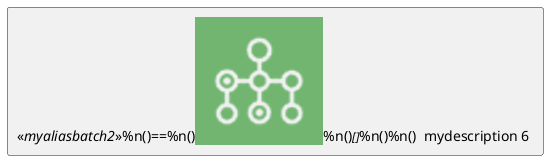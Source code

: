 {
  "sha1": "gck4hvg4490ddgo0dadfyl7z2iz5znz",
  "insertion": {
    "when": "2024-06-01T09:03:07.610Z",
    "user": "plantuml@gmail.com"
  }
}
@startuml
'create equivalent of icons shown here https://github.com/awslabs/aws-icons-for-plantuml


sprite $Batch [64x64/16z] {
xLQ7bjim30CdzFzVtEV1iErPkJpT7iYm5aWDKERujFZ5Bp8YkSvM011VfMzSDy2Mw1JidbCGAtmllmbPuIkoImjyGUsyBV4LV95_Xny50bpW4uTRAjOKu81b
Xa0vbX3OKFG5C0IMNLyxXA_3PvW5hqHSOFBP_Ovk4036hYi0pJdTCgqD6A0g4FQ0hOwygxSikGOanw11AuvtomxXjNiRDECmn21xxTkJP0N4tdy1Gmu5T2GW
6ygFL_sqbx3NvA_FVtt_ri_F1CZNra-10TpNhvVr2KGcyVCOdoBySlpv-jC1ZSVveO36_Fwb0UASqGqG0QpfJgP2Eo60u59-fLVozhhdNk2WTeDpq2O6AAL_
uV7KGPNO2lya17gz1pMiD1VmFNH9IBLNe3xA3q07eNsMy_WdXESwU4jRmddEk-FUuPFjjthiqAEGVUz8rlqmsK1nhtYlklvp7vWRfka0jUNITUdTzgxFyzLx
-Ikh_YdmYr_y0G
}



!unquoted procedure $ffoo6($alias, $description="", $label="", $technology="", $scale=1, $colour="red")
rectangle "<<//$alias//>>%n()==$label%n()<color:$colour><$Batch*$scale></color>%n()//<size:12>[$technology]</size>//%n()%n()  $description 6 " as $alias
!endprocedure


$ffoo6($colour="green", myaliasbatch2, $scale=2, mydescription)

@enduml
